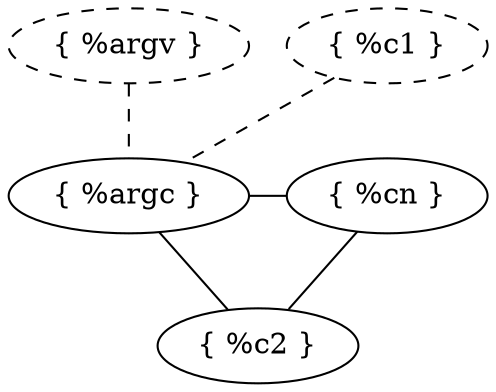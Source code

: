 graph G {
  fontname="monospace"
  "{ %argc }";
  "{ %argv }"[style=dashed];
  "{ %c1 }" [style=dashed];
  "{ %c2 }";
  "{ %cn }";


  "{ %argv }" -- "{ %argc }"[style=dashed];
  "{ %c1 }" -- "{ %argc }" [style=dashed];
  "{ %c2 }" -- "{ %argc }";
    {rank=same; "{ %argc }" -- "{ %cn }";}
  "{ %cn }" -- "{ %c2 }";
  
  edge [style=invis]
  "{ %argv }" -- "{ %cn }";
    {rank=same; "{ %argv }" -- "{ %c1 }";}
  }
